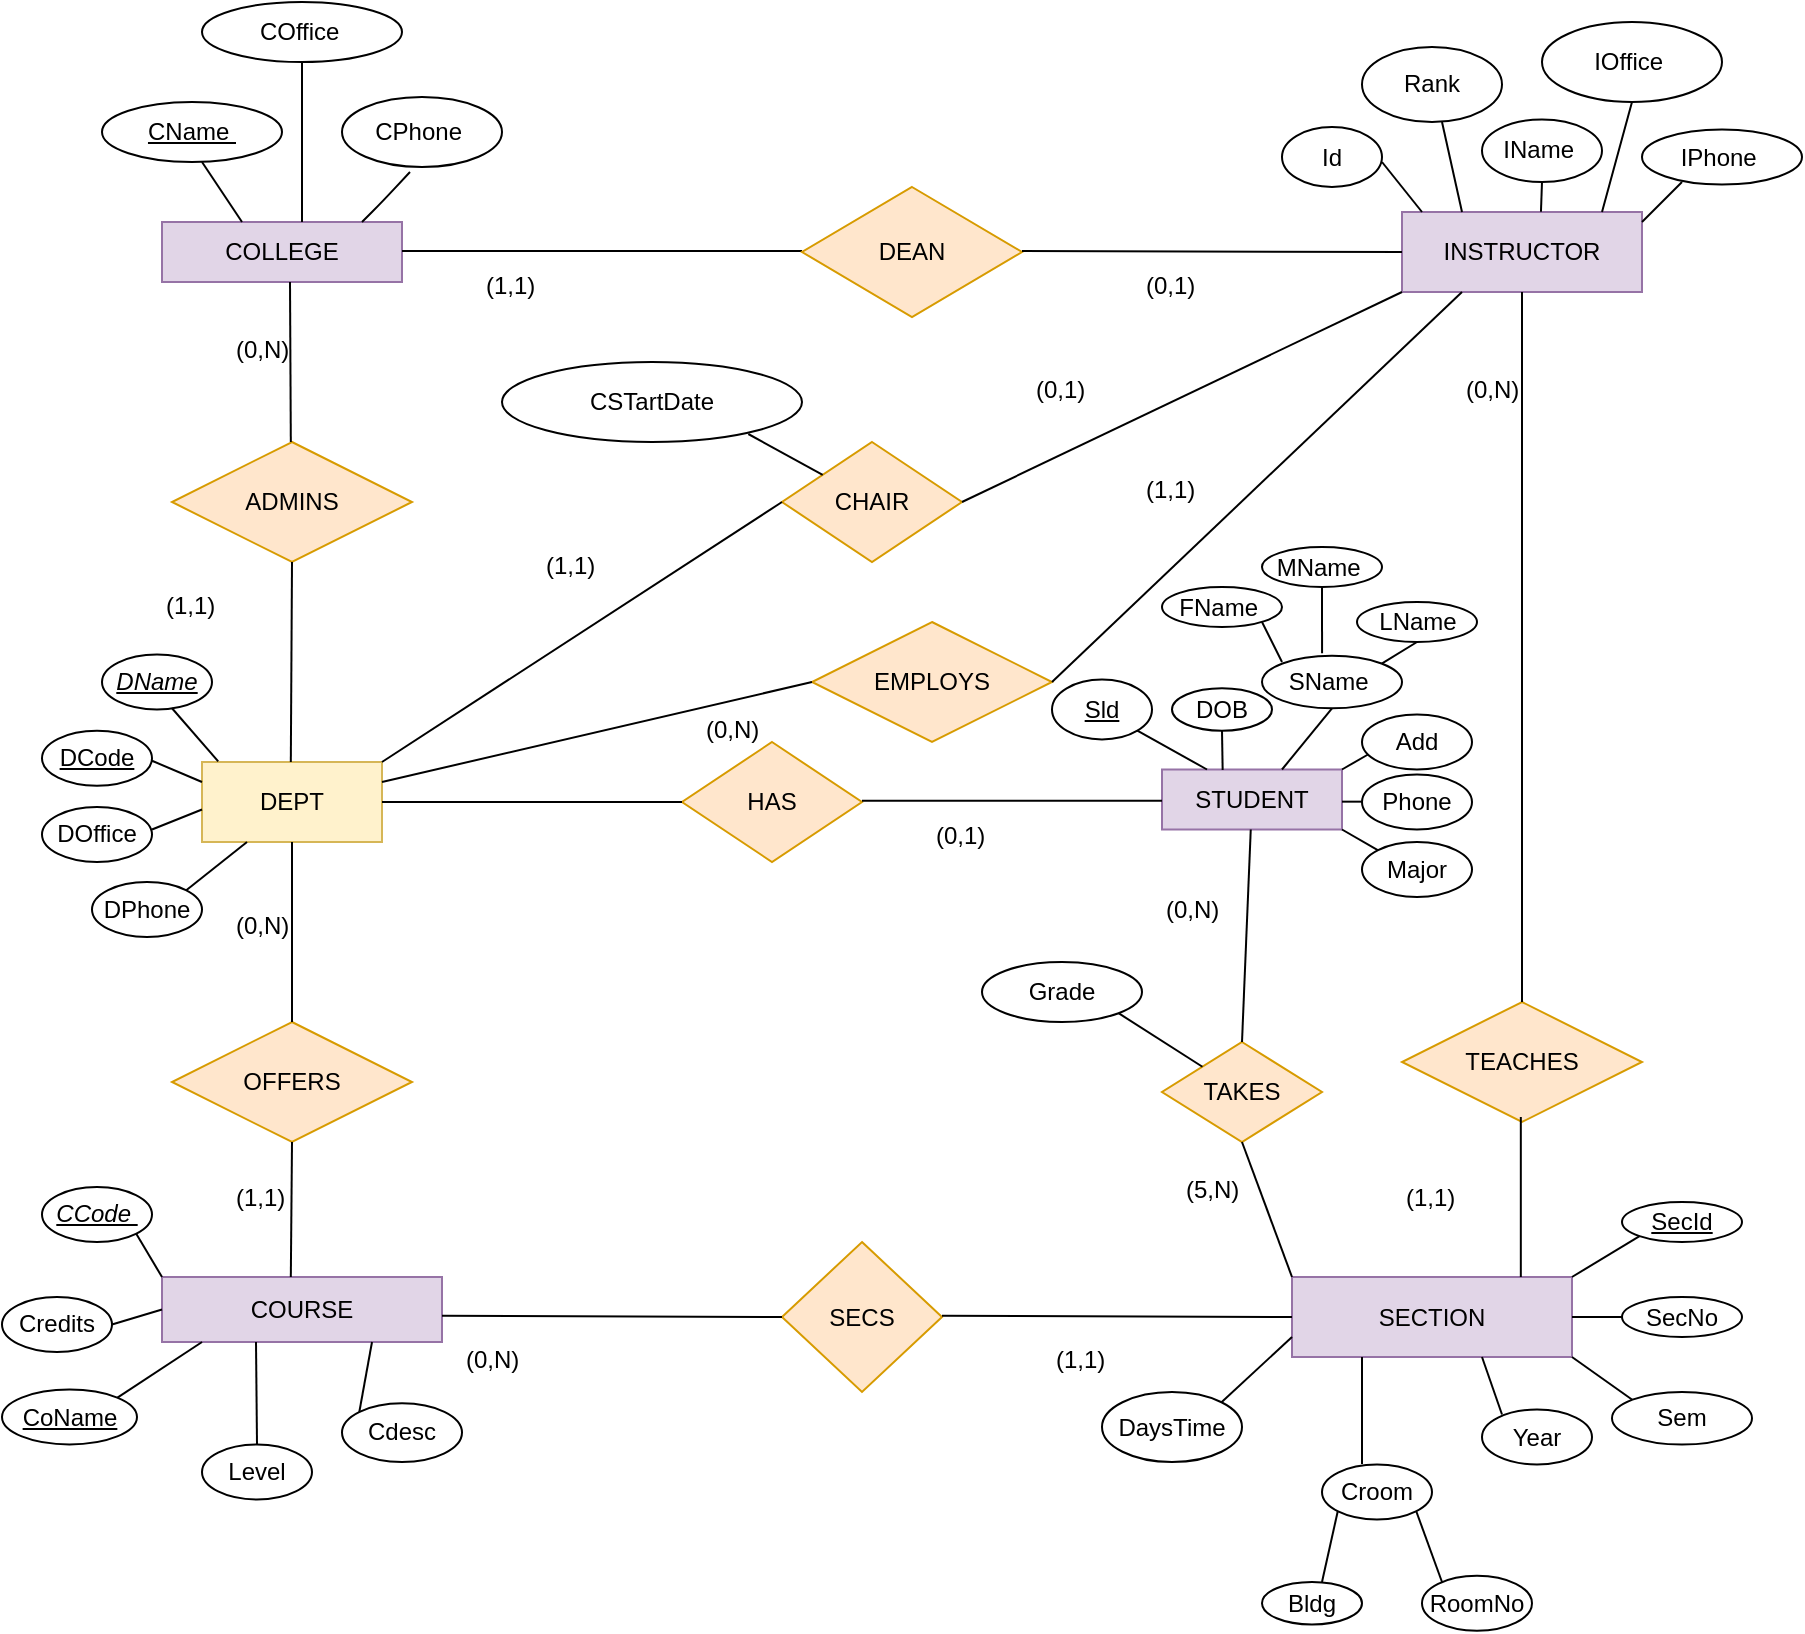 <mxfile version="15.2.9" type="github">
  <diagram id="cwanQjXD79KrLpl_3qka" name="Page-1">
    <mxGraphModel dx="1963" dy="792" grid="1" gridSize="10" guides="1" tooltips="1" connect="1" arrows="1" fold="1" page="1" pageScale="1" pageWidth="850" pageHeight="1100" math="0" shadow="0">
      <root>
        <mxCell id="0" />
        <mxCell id="1" parent="0" />
        <mxCell id="S3XfZIIq3TjoQU57foUY-1" value="" style="ellipse;whiteSpace=wrap;html=1;" vertex="1" parent="1">
          <mxGeometry x="60" y="20" width="100" height="30" as="geometry" />
        </mxCell>
        <mxCell id="S3XfZIIq3TjoQU57foUY-2" value="CPhone&amp;nbsp;" style="ellipse;whiteSpace=wrap;html=1;" vertex="1" parent="1">
          <mxGeometry x="130" y="67.5" width="80" height="35" as="geometry" />
        </mxCell>
        <mxCell id="S3XfZIIq3TjoQU57foUY-4" value="CName&amp;nbsp;" style="ellipse;whiteSpace=wrap;html=1;fontStyle=4" vertex="1" parent="1">
          <mxGeometry x="10" y="70" width="90" height="30" as="geometry" />
        </mxCell>
        <mxCell id="S3XfZIIq3TjoQU57foUY-5" value="COffice&amp;nbsp;" style="text;html=1;align=center;verticalAlign=middle;resizable=0;points=[];autosize=1;strokeColor=none;fillColor=none;" vertex="1" parent="1">
          <mxGeometry x="80" y="25" width="60" height="20" as="geometry" />
        </mxCell>
        <mxCell id="S3XfZIIq3TjoQU57foUY-8" value="COLLEGE" style="rounded=0;whiteSpace=wrap;html=1;fillColor=#e1d5e7;strokeColor=#9673a6;" vertex="1" parent="1">
          <mxGeometry x="40" y="130" width="120" height="30" as="geometry" />
        </mxCell>
        <mxCell id="S3XfZIIq3TjoQU57foUY-9" value="" style="endArrow=none;html=1;entryX=0.425;entryY=1.071;entryDx=0;entryDy=0;entryPerimeter=0;" edge="1" parent="1" target="S3XfZIIq3TjoQU57foUY-2">
          <mxGeometry width="50" height="50" relative="1" as="geometry">
            <mxPoint x="140" y="130" as="sourcePoint" />
            <mxPoint x="170" y="100" as="targetPoint" />
            <Array as="points">
              <mxPoint x="150" y="120" />
            </Array>
          </mxGeometry>
        </mxCell>
        <mxCell id="S3XfZIIq3TjoQU57foUY-10" value="" style="endArrow=none;html=1;" edge="1" parent="1">
          <mxGeometry width="50" height="50" relative="1" as="geometry">
            <mxPoint x="60" y="100" as="sourcePoint" />
            <mxPoint x="80" y="130" as="targetPoint" />
            <Array as="points" />
          </mxGeometry>
        </mxCell>
        <mxCell id="S3XfZIIq3TjoQU57foUY-11" value="" style="endArrow=none;html=1;" edge="1" parent="1">
          <mxGeometry width="50" height="50" relative="1" as="geometry">
            <mxPoint x="110" y="130" as="sourcePoint" />
            <mxPoint x="110" y="50" as="targetPoint" />
          </mxGeometry>
        </mxCell>
        <mxCell id="S3XfZIIq3TjoQU57foUY-12" value="" style="endArrow=none;html=1;" edge="1" parent="1">
          <mxGeometry width="50" height="50" relative="1" as="geometry">
            <mxPoint x="160" y="144.5" as="sourcePoint" />
            <mxPoint x="360" y="144.5" as="targetPoint" />
          </mxGeometry>
        </mxCell>
        <mxCell id="S3XfZIIq3TjoQU57foUY-13" value="DEAN" style="rhombus;whiteSpace=wrap;html=1;fillColor=#ffe6cc;strokeColor=#d79b00;" vertex="1" parent="1">
          <mxGeometry x="360" y="112.5" width="110" height="65" as="geometry" />
        </mxCell>
        <mxCell id="S3XfZIIq3TjoQU57foUY-14" value="INSTRUCTOR" style="rounded=0;whiteSpace=wrap;html=1;fillColor=#e1d5e7;strokeColor=#9673a6;" vertex="1" parent="1">
          <mxGeometry x="660" y="125" width="120" height="40" as="geometry" />
        </mxCell>
        <mxCell id="S3XfZIIq3TjoQU57foUY-15" value="" style="endArrow=none;html=1;entryX=0;entryY=0.5;entryDx=0;entryDy=0;" edge="1" parent="1" target="S3XfZIIq3TjoQU57foUY-14">
          <mxGeometry width="50" height="50" relative="1" as="geometry">
            <mxPoint x="470" y="144.5" as="sourcePoint" />
            <mxPoint x="650" y="144.5" as="targetPoint" />
          </mxGeometry>
        </mxCell>
        <mxCell id="S3XfZIIq3TjoQU57foUY-16" value="IPhone&amp;nbsp;" style="ellipse;whiteSpace=wrap;html=1;" vertex="1" parent="1">
          <mxGeometry x="780" y="83.75" width="80" height="27.5" as="geometry" />
        </mxCell>
        <mxCell id="S3XfZIIq3TjoQU57foUY-17" value="IOffice&amp;nbsp;" style="ellipse;whiteSpace=wrap;html=1;" vertex="1" parent="1">
          <mxGeometry x="730" y="30" width="90" height="40" as="geometry" />
        </mxCell>
        <mxCell id="S3XfZIIq3TjoQU57foUY-18" value="IName&amp;nbsp;" style="ellipse;whiteSpace=wrap;html=1;" vertex="1" parent="1">
          <mxGeometry x="700" y="78.75" width="60" height="31.25" as="geometry" />
        </mxCell>
        <mxCell id="S3XfZIIq3TjoQU57foUY-19" value="Rank" style="ellipse;whiteSpace=wrap;html=1;" vertex="1" parent="1">
          <mxGeometry x="640" y="42.5" width="70" height="37.5" as="geometry" />
        </mxCell>
        <mxCell id="S3XfZIIq3TjoQU57foUY-20" value="Id" style="ellipse;whiteSpace=wrap;html=1;" vertex="1" parent="1">
          <mxGeometry x="600" y="82.5" width="50" height="30" as="geometry" />
        </mxCell>
        <mxCell id="S3XfZIIq3TjoQU57foUY-21" value="" style="endArrow=none;html=1;" edge="1" parent="1">
          <mxGeometry width="50" height="50" relative="1" as="geometry">
            <mxPoint x="780" y="130" as="sourcePoint" />
            <mxPoint x="800" y="110" as="targetPoint" />
          </mxGeometry>
        </mxCell>
        <mxCell id="S3XfZIIq3TjoQU57foUY-22" value="" style="endArrow=none;html=1;exitX=0.25;exitY=0;exitDx=0;exitDy=0;" edge="1" parent="1" source="S3XfZIIq3TjoQU57foUY-14">
          <mxGeometry width="50" height="50" relative="1" as="geometry">
            <mxPoint x="690" y="120" as="sourcePoint" />
            <mxPoint x="680" y="80" as="targetPoint" />
          </mxGeometry>
        </mxCell>
        <mxCell id="S3XfZIIq3TjoQU57foUY-23" value="" style="endArrow=none;html=1;" edge="1" parent="1">
          <mxGeometry width="50" height="50" relative="1" as="geometry">
            <mxPoint x="670" y="125" as="sourcePoint" />
            <mxPoint x="650" y="100" as="targetPoint" />
          </mxGeometry>
        </mxCell>
        <mxCell id="S3XfZIIq3TjoQU57foUY-24" value="" style="endArrow=none;html=1;exitX=0.579;exitY=-0.003;exitDx=0;exitDy=0;exitPerimeter=0;" edge="1" parent="1" source="S3XfZIIq3TjoQU57foUY-14">
          <mxGeometry width="50" height="50" relative="1" as="geometry">
            <mxPoint x="730" y="120" as="sourcePoint" />
            <mxPoint x="730" y="110" as="targetPoint" />
            <Array as="points" />
          </mxGeometry>
        </mxCell>
        <mxCell id="S3XfZIIq3TjoQU57foUY-25" value="" style="endArrow=none;html=1;entryX=0.5;entryY=1;entryDx=0;entryDy=0;" edge="1" parent="1" target="S3XfZIIq3TjoQU57foUY-17">
          <mxGeometry width="50" height="50" relative="1" as="geometry">
            <mxPoint x="760" y="125" as="sourcePoint" />
            <mxPoint x="800" y="55" as="targetPoint" />
          </mxGeometry>
        </mxCell>
        <mxCell id="S3XfZIIq3TjoQU57foUY-26" value="ADMINS" style="shape=rhombus;perimeter=rhombusPerimeter;whiteSpace=wrap;html=1;align=center;fillColor=#ffe6cc;strokeColor=#d79b00;" vertex="1" parent="1">
          <mxGeometry x="45" y="240" width="120" height="60" as="geometry" />
        </mxCell>
        <mxCell id="S3XfZIIq3TjoQU57foUY-27" value="TEACHES" style="shape=rhombus;perimeter=rhombusPerimeter;whiteSpace=wrap;html=1;align=center;fillColor=#ffe6cc;strokeColor=#d79b00;" vertex="1" parent="1">
          <mxGeometry x="660" y="520" width="120" height="60" as="geometry" />
        </mxCell>
        <mxCell id="S3XfZIIq3TjoQU57foUY-28" value="OFFERS" style="shape=rhombus;perimeter=rhombusPerimeter;whiteSpace=wrap;html=1;align=center;fillColor=#ffe6cc;strokeColor=#d79b00;" vertex="1" parent="1">
          <mxGeometry x="45" y="530" width="120" height="60" as="geometry" />
        </mxCell>
        <mxCell id="S3XfZIIq3TjoQU57foUY-30" value="DEPT" style="rounded=0;whiteSpace=wrap;html=1;fillColor=#fff2cc;strokeColor=#d6b656;" vertex="1" parent="1">
          <mxGeometry x="60" y="400" width="90" height="40" as="geometry" />
        </mxCell>
        <mxCell id="S3XfZIIq3TjoQU57foUY-31" value="SECS" style="rhombus;whiteSpace=wrap;html=1;rotation=0;fillColor=#ffe6cc;strokeColor=#d79b00;" vertex="1" parent="1">
          <mxGeometry x="350" y="640" width="80" height="75" as="geometry" />
        </mxCell>
        <mxCell id="S3XfZIIq3TjoQU57foUY-32" value="COURSE" style="rounded=0;whiteSpace=wrap;html=1;fillColor=#e1d5e7;strokeColor=#9673a6;" vertex="1" parent="1">
          <mxGeometry x="40" y="657.5" width="140" height="32.5" as="geometry" />
        </mxCell>
        <mxCell id="S3XfZIIq3TjoQU57foUY-33" value="SECTION" style="rounded=0;whiteSpace=wrap;html=1;fillColor=#e1d5e7;strokeColor=#9673a6;" vertex="1" parent="1">
          <mxGeometry x="605" y="657.5" width="140" height="40" as="geometry" />
        </mxCell>
        <mxCell id="S3XfZIIq3TjoQU57foUY-34" value="TAKES" style="rhombus;whiteSpace=wrap;html=1;fillColor=#ffe6cc;strokeColor=#d79b00;" vertex="1" parent="1">
          <mxGeometry x="540" y="540" width="80" height="50" as="geometry" />
        </mxCell>
        <mxCell id="S3XfZIIq3TjoQU57foUY-35" value="HAS" style="rhombus;whiteSpace=wrap;html=1;fillColor=#ffe6cc;strokeColor=#d79b00;" vertex="1" parent="1">
          <mxGeometry x="300" y="390" width="90" height="60" as="geometry" />
        </mxCell>
        <mxCell id="S3XfZIIq3TjoQU57foUY-36" value="STUDENT" style="rounded=0;whiteSpace=wrap;html=1;fillColor=#e1d5e7;strokeColor=#9673a6;" vertex="1" parent="1">
          <mxGeometry x="540" y="403.75" width="90" height="30" as="geometry" />
        </mxCell>
        <mxCell id="S3XfZIIq3TjoQU57foUY-37" value="EMPLOYS" style="shape=rhombus;perimeter=rhombusPerimeter;whiteSpace=wrap;html=1;align=center;fillColor=#ffe6cc;strokeColor=#d79b00;" vertex="1" parent="1">
          <mxGeometry x="365" y="330" width="120" height="60" as="geometry" />
        </mxCell>
        <mxCell id="S3XfZIIq3TjoQU57foUY-38" value="CHAIR" style="rhombus;whiteSpace=wrap;html=1;fillColor=#ffe6cc;strokeColor=#d79b00;" vertex="1" parent="1">
          <mxGeometry x="350" y="240" width="90" height="60" as="geometry" />
        </mxCell>
        <mxCell id="S3XfZIIq3TjoQU57foUY-41" value="CSTartDate" style="ellipse;whiteSpace=wrap;html=1;" vertex="1" parent="1">
          <mxGeometry x="210" y="200" width="150" height="40" as="geometry" />
        </mxCell>
        <mxCell id="S3XfZIIq3TjoQU57foUY-43" value="" style="endArrow=none;html=1;entryX=0.821;entryY=0.9;entryDx=0;entryDy=0;entryPerimeter=0;" edge="1" parent="1" source="S3XfZIIq3TjoQU57foUY-38" target="S3XfZIIq3TjoQU57foUY-41">
          <mxGeometry width="50" height="50" relative="1" as="geometry">
            <mxPoint x="350" y="270" as="sourcePoint" />
            <mxPoint x="330" y="240" as="targetPoint" />
          </mxGeometry>
        </mxCell>
        <mxCell id="S3XfZIIq3TjoQU57foUY-46" value="" style="endArrow=none;html=1;entryX=0.5;entryY=1;entryDx=0;entryDy=0;exitX=0.5;exitY=0;exitDx=0;exitDy=0;" edge="1" parent="1" source="S3XfZIIq3TjoQU57foUY-27" target="S3XfZIIq3TjoQU57foUY-14">
          <mxGeometry width="50" height="50" relative="1" as="geometry">
            <mxPoint x="740" y="510" as="sourcePoint" />
            <mxPoint x="720" y="200" as="targetPoint" />
          </mxGeometry>
        </mxCell>
        <mxCell id="S3XfZIIq3TjoQU57foUY-47" value="" style="endArrow=none;html=1;" edge="1" parent="1">
          <mxGeometry width="50" height="50" relative="1" as="geometry">
            <mxPoint x="719.41" y="657.5" as="sourcePoint" />
            <mxPoint x="719.41" y="577.5" as="targetPoint" />
          </mxGeometry>
        </mxCell>
        <mxCell id="S3XfZIIq3TjoQU57foUY-49" value="" style="endArrow=none;html=1;entryX=0;entryY=0;entryDx=0;entryDy=0;" edge="1" parent="1" target="S3XfZIIq3TjoQU57foUY-33">
          <mxGeometry width="50" height="50" relative="1" as="geometry">
            <mxPoint x="580" y="590" as="sourcePoint" />
            <mxPoint x="610" y="650" as="targetPoint" />
          </mxGeometry>
        </mxCell>
        <mxCell id="S3XfZIIq3TjoQU57foUY-50" value="Grade" style="ellipse;whiteSpace=wrap;html=1;" vertex="1" parent="1">
          <mxGeometry x="450" y="500" width="80" height="30" as="geometry" />
        </mxCell>
        <mxCell id="S3XfZIIq3TjoQU57foUY-51" value="" style="endArrow=none;html=1;exitX=1;exitY=1;exitDx=0;exitDy=0;" edge="1" parent="1" source="S3XfZIIq3TjoQU57foUY-50" target="S3XfZIIq3TjoQU57foUY-34">
          <mxGeometry width="50" height="50" relative="1" as="geometry">
            <mxPoint x="500" y="540" as="sourcePoint" />
            <mxPoint x="560" y="452.5" as="targetPoint" />
          </mxGeometry>
        </mxCell>
        <mxCell id="S3XfZIIq3TjoQU57foUY-52" value="" style="endArrow=none;html=1;entryX=0;entryY=0.5;entryDx=0;entryDy=0;" edge="1" parent="1" target="S3XfZIIq3TjoQU57foUY-31">
          <mxGeometry width="50" height="50" relative="1" as="geometry">
            <mxPoint x="180" y="676.91" as="sourcePoint" />
            <mxPoint x="350" y="676.91" as="targetPoint" />
          </mxGeometry>
        </mxCell>
        <mxCell id="S3XfZIIq3TjoQU57foUY-53" value="" style="endArrow=none;html=1;entryX=0;entryY=0.5;entryDx=0;entryDy=0;" edge="1" parent="1" target="S3XfZIIq3TjoQU57foUY-33">
          <mxGeometry width="50" height="50" relative="1" as="geometry">
            <mxPoint x="430" y="676.91" as="sourcePoint" />
            <mxPoint x="600" y="677.5" as="targetPoint" />
          </mxGeometry>
        </mxCell>
        <mxCell id="S3XfZIIq3TjoQU57foUY-54" value="" style="endArrow=none;html=1;entryX=0.5;entryY=1;entryDx=0;entryDy=0;exitX=0.5;exitY=0;exitDx=0;exitDy=0;" edge="1" parent="1" source="S3XfZIIq3TjoQU57foUY-28" target="S3XfZIIq3TjoQU57foUY-30">
          <mxGeometry width="50" height="50" relative="1" as="geometry">
            <mxPoint x="100" y="530" as="sourcePoint" />
            <mxPoint x="150" y="480" as="targetPoint" />
          </mxGeometry>
        </mxCell>
        <mxCell id="S3XfZIIq3TjoQU57foUY-55" value="" style="endArrow=none;html=1;entryX=0.5;entryY=1;entryDx=0;entryDy=0;" edge="1" parent="1" target="S3XfZIIq3TjoQU57foUY-28">
          <mxGeometry width="50" height="50" relative="1" as="geometry">
            <mxPoint x="104.41" y="657.5" as="sourcePoint" />
            <mxPoint x="104.41" y="597.5" as="targetPoint" />
          </mxGeometry>
        </mxCell>
        <mxCell id="S3XfZIIq3TjoQU57foUY-56" value="" style="endArrow=none;html=1;entryX=0.5;entryY=1;entryDx=0;entryDy=0;exitX=0.5;exitY=0;exitDx=0;exitDy=0;" edge="1" parent="1" target="S3XfZIIq3TjoQU57foUY-26">
          <mxGeometry width="50" height="50" relative="1" as="geometry">
            <mxPoint x="104.41" y="400.0" as="sourcePoint" />
            <mxPoint x="104.41" y="310" as="targetPoint" />
          </mxGeometry>
        </mxCell>
        <mxCell id="S3XfZIIq3TjoQU57foUY-57" value="" style="endArrow=none;html=1;exitX=0.5;exitY=0;exitDx=0;exitDy=0;" edge="1" parent="1">
          <mxGeometry width="50" height="50" relative="1" as="geometry">
            <mxPoint x="104.41" y="240.0" as="sourcePoint" />
            <mxPoint x="104" y="160" as="targetPoint" />
          </mxGeometry>
        </mxCell>
        <mxCell id="S3XfZIIq3TjoQU57foUY-58" value="" style="endArrow=none;html=1;entryX=0;entryY=0.5;entryDx=0;entryDy=0;" edge="1" parent="1" target="S3XfZIIq3TjoQU57foUY-38">
          <mxGeometry width="50" height="50" relative="1" as="geometry">
            <mxPoint x="150" y="400" as="sourcePoint" />
            <mxPoint x="360" y="270" as="targetPoint" />
          </mxGeometry>
        </mxCell>
        <mxCell id="S3XfZIIq3TjoQU57foUY-59" value="" style="endArrow=none;html=1;entryX=0;entryY=0.5;entryDx=0;entryDy=0;exitX=1;exitY=0.5;exitDx=0;exitDy=0;" edge="1" parent="1" source="S3XfZIIq3TjoQU57foUY-30" target="S3XfZIIq3TjoQU57foUY-35">
          <mxGeometry width="50" height="50" relative="1" as="geometry">
            <mxPoint x="150" y="430" as="sourcePoint" />
            <mxPoint x="200" y="380" as="targetPoint" />
            <Array as="points" />
          </mxGeometry>
        </mxCell>
        <mxCell id="S3XfZIIq3TjoQU57foUY-60" value="" style="endArrow=none;html=1;entryX=0;entryY=0.5;entryDx=0;entryDy=0;exitX=1;exitY=0.5;exitDx=0;exitDy=0;" edge="1" parent="1">
          <mxGeometry width="50" height="50" relative="1" as="geometry">
            <mxPoint x="390" y="419.41" as="sourcePoint" />
            <mxPoint x="540" y="419.41" as="targetPoint" />
            <Array as="points" />
          </mxGeometry>
        </mxCell>
        <mxCell id="S3XfZIIq3TjoQU57foUY-61" value="" style="endArrow=none;html=1;exitX=1;exitY=0.25;exitDx=0;exitDy=0;entryX=0;entryY=0.5;entryDx=0;entryDy=0;" edge="1" parent="1" source="S3XfZIIq3TjoQU57foUY-30" target="S3XfZIIq3TjoQU57foUY-37">
          <mxGeometry width="50" height="50" relative="1" as="geometry">
            <mxPoint x="145" y="402.5" as="sourcePoint" />
            <mxPoint x="365" y="370" as="targetPoint" />
            <Array as="points" />
          </mxGeometry>
        </mxCell>
        <mxCell id="S3XfZIIq3TjoQU57foUY-62" value="" style="endArrow=none;html=1;entryX=0;entryY=1;entryDx=0;entryDy=0;" edge="1" parent="1" target="S3XfZIIq3TjoQU57foUY-14">
          <mxGeometry width="50" height="50" relative="1" as="geometry">
            <mxPoint x="440" y="270" as="sourcePoint" />
            <mxPoint x="640" y="140" as="targetPoint" />
          </mxGeometry>
        </mxCell>
        <mxCell id="S3XfZIIq3TjoQU57foUY-63" value="" style="endArrow=none;html=1;entryX=0.25;entryY=1;entryDx=0;entryDy=0;exitX=1;exitY=0.5;exitDx=0;exitDy=0;" edge="1" parent="1" source="S3XfZIIq3TjoQU57foUY-37" target="S3XfZIIq3TjoQU57foUY-14">
          <mxGeometry width="50" height="50" relative="1" as="geometry">
            <mxPoint x="470" y="349" as="sourcePoint" />
            <mxPoint x="670" y="170" as="targetPoint" />
          </mxGeometry>
        </mxCell>
        <mxCell id="S3XfZIIq3TjoQU57foUY-69" value="Add" style="ellipse;whiteSpace=wrap;html=1;" vertex="1" parent="1">
          <mxGeometry x="640" y="376.25" width="55" height="27.5" as="geometry" />
        </mxCell>
        <mxCell id="S3XfZIIq3TjoQU57foUY-70" value="SName&amp;nbsp;" style="ellipse;whiteSpace=wrap;html=1;" vertex="1" parent="1">
          <mxGeometry x="590" y="346.88" width="70" height="26.25" as="geometry" />
        </mxCell>
        <mxCell id="S3XfZIIq3TjoQU57foUY-71" value="DOB" style="ellipse;whiteSpace=wrap;html=1;" vertex="1" parent="1">
          <mxGeometry x="545" y="363.13" width="50" height="21.25" as="geometry" />
        </mxCell>
        <mxCell id="S3XfZIIq3TjoQU57foUY-72" value="FName&amp;nbsp;" style="ellipse;whiteSpace=wrap;html=1;" vertex="1" parent="1">
          <mxGeometry x="540" y="312.5" width="60" height="20" as="geometry" />
        </mxCell>
        <mxCell id="S3XfZIIq3TjoQU57foUY-73" value="Sld" style="ellipse;whiteSpace=wrap;html=1;fontStyle=4" vertex="1" parent="1">
          <mxGeometry x="485" y="358.75" width="50" height="30" as="geometry" />
        </mxCell>
        <mxCell id="S3XfZIIq3TjoQU57foUY-74" value="" style="endArrow=none;html=1;entryX=0;entryY=0;entryDx=0;entryDy=0;" edge="1" parent="1" target="S3XfZIIq3TjoQU57foUY-81">
          <mxGeometry width="50" height="50" relative="1" as="geometry">
            <mxPoint x="630" y="433.75" as="sourcePoint" />
            <mxPoint x="642.5" y="443.75" as="targetPoint" />
          </mxGeometry>
        </mxCell>
        <mxCell id="S3XfZIIq3TjoQU57foUY-76" value="" style="endArrow=none;html=1;entryX=1;entryY=1;entryDx=0;entryDy=0;exitX=0.25;exitY=0;exitDx=0;exitDy=0;" edge="1" parent="1" source="S3XfZIIq3TjoQU57foUY-36" target="S3XfZIIq3TjoQU57foUY-73">
          <mxGeometry width="50" height="50" relative="1" as="geometry">
            <mxPoint x="550" y="400" as="sourcePoint" />
            <mxPoint x="545" y="380" as="targetPoint" />
          </mxGeometry>
        </mxCell>
        <mxCell id="S3XfZIIq3TjoQU57foUY-78" value="MName&amp;nbsp;" style="ellipse;whiteSpace=wrap;html=1;" vertex="1" parent="1">
          <mxGeometry x="590" y="292.5" width="60" height="20" as="geometry" />
        </mxCell>
        <mxCell id="S3XfZIIq3TjoQU57foUY-79" value="LName" style="ellipse;whiteSpace=wrap;html=1;" vertex="1" parent="1">
          <mxGeometry x="637.5" y="320" width="60" height="20" as="geometry" />
        </mxCell>
        <mxCell id="S3XfZIIq3TjoQU57foUY-80" value="&lt;span style=&quot;font-weight: normal&quot;&gt;Phone&lt;/span&gt;" style="ellipse;whiteSpace=wrap;html=1;fontStyle=1" vertex="1" parent="1">
          <mxGeometry x="640" y="406.25" width="55" height="27.5" as="geometry" />
        </mxCell>
        <mxCell id="S3XfZIIq3TjoQU57foUY-81" value="Major" style="ellipse;whiteSpace=wrap;html=1;" vertex="1" parent="1">
          <mxGeometry x="640" y="440" width="55" height="27.5" as="geometry" />
        </mxCell>
        <mxCell id="S3XfZIIq3TjoQU57foUY-82" value="" style="endArrow=none;html=1;" edge="1" parent="1">
          <mxGeometry width="50" height="50" relative="1" as="geometry">
            <mxPoint x="630" y="403.75" as="sourcePoint" />
            <mxPoint x="643" y="396.25" as="targetPoint" />
          </mxGeometry>
        </mxCell>
        <mxCell id="S3XfZIIq3TjoQU57foUY-83" value="" style="endArrow=none;html=1;" edge="1" parent="1">
          <mxGeometry width="50" height="50" relative="1" as="geometry">
            <mxPoint x="640" y="419.83" as="sourcePoint" />
            <mxPoint x="630" y="419.83" as="targetPoint" />
            <Array as="points">
              <mxPoint x="630" y="419.83" />
            </Array>
          </mxGeometry>
        </mxCell>
        <mxCell id="S3XfZIIq3TjoQU57foUY-84" value="" style="endArrow=none;html=1;exitX=1;exitY=0;exitDx=0;exitDy=0;entryX=0.5;entryY=1;entryDx=0;entryDy=0;" edge="1" parent="1" source="S3XfZIIq3TjoQU57foUY-70" target="S3XfZIIq3TjoQU57foUY-79">
          <mxGeometry width="50" height="50" relative="1" as="geometry">
            <mxPoint x="640" y="325" as="sourcePoint" />
            <mxPoint x="646" y="337" as="targetPoint" />
          </mxGeometry>
        </mxCell>
        <mxCell id="S3XfZIIq3TjoQU57foUY-85" value="" style="endArrow=none;html=1;entryX=0.5;entryY=1;entryDx=0;entryDy=0;exitX=0.429;exitY=-0.046;exitDx=0;exitDy=0;exitPerimeter=0;" edge="1" parent="1" source="S3XfZIIq3TjoQU57foUY-70" target="S3XfZIIq3TjoQU57foUY-78">
          <mxGeometry width="50" height="50" relative="1" as="geometry">
            <mxPoint x="620" y="335.43" as="sourcePoint" />
            <mxPoint x="623.787" y="320.001" as="targetPoint" />
          </mxGeometry>
        </mxCell>
        <mxCell id="S3XfZIIq3TjoQU57foUY-87" value="" style="endArrow=none;html=1;exitX=0.5;exitY=1;exitDx=0;exitDy=0;entryX=0.337;entryY=0.008;entryDx=0;entryDy=0;entryPerimeter=0;" edge="1" parent="1" source="S3XfZIIq3TjoQU57foUY-71" target="S3XfZIIq3TjoQU57foUY-36">
          <mxGeometry width="50" height="50" relative="1" as="geometry">
            <mxPoint x="569.42" y="384.38" as="sourcePoint" />
            <mxPoint x="570.59" y="405" as="targetPoint" />
          </mxGeometry>
        </mxCell>
        <mxCell id="S3XfZIIq3TjoQU57foUY-88" style="edgeStyle=orthogonalEdgeStyle;rounded=0;orthogonalLoop=1;jettySize=auto;html=1;exitX=0.5;exitY=1;exitDx=0;exitDy=0;" edge="1" parent="1" source="S3XfZIIq3TjoQU57foUY-36" target="S3XfZIIq3TjoQU57foUY-36">
          <mxGeometry relative="1" as="geometry" />
        </mxCell>
        <mxCell id="S3XfZIIq3TjoQU57foUY-89" value="" style="endArrow=none;html=1;" edge="1" parent="1">
          <mxGeometry width="50" height="50" relative="1" as="geometry">
            <mxPoint x="600" y="350" as="sourcePoint" />
            <mxPoint x="590" y="330" as="targetPoint" />
          </mxGeometry>
        </mxCell>
        <mxCell id="S3XfZIIq3TjoQU57foUY-90" value="" style="endArrow=none;html=1;exitX=1;exitY=0;exitDx=0;exitDy=0;entryX=0.5;entryY=1;entryDx=0;entryDy=0;" edge="1" parent="1" target="S3XfZIIq3TjoQU57foUY-70">
          <mxGeometry width="50" height="50" relative="1" as="geometry">
            <mxPoint x="599.997" y="403.749" as="sourcePoint" />
            <mxPoint x="617.63" y="392.98" as="targetPoint" />
          </mxGeometry>
        </mxCell>
        <mxCell id="S3XfZIIq3TjoQU57foUY-93" value="" style="endArrow=none;html=1;exitX=0.5;exitY=0;exitDx=0;exitDy=0;" edge="1" parent="1" source="S3XfZIIq3TjoQU57foUY-34" target="S3XfZIIq3TjoQU57foUY-36">
          <mxGeometry width="50" height="50" relative="1" as="geometry">
            <mxPoint x="570" y="540" as="sourcePoint" />
            <mxPoint x="570" y="440" as="targetPoint" />
          </mxGeometry>
        </mxCell>
        <mxCell id="S3XfZIIq3TjoQU57foUY-100" value="&lt;u&gt;DCode&lt;/u&gt;" style="ellipse;whiteSpace=wrap;html=1;" vertex="1" parent="1">
          <mxGeometry x="-20" y="384.38" width="55" height="27.5" as="geometry" />
        </mxCell>
        <mxCell id="S3XfZIIq3TjoQU57foUY-101" value="DOffice" style="ellipse;whiteSpace=wrap;html=1;fontStyle=0" vertex="1" parent="1">
          <mxGeometry x="-20" y="422.5" width="55" height="27.5" as="geometry" />
        </mxCell>
        <mxCell id="S3XfZIIq3TjoQU57foUY-102" value="DPhone" style="ellipse;whiteSpace=wrap;html=1;" vertex="1" parent="1">
          <mxGeometry x="5" y="460" width="55" height="27.5" as="geometry" />
        </mxCell>
        <mxCell id="S3XfZIIq3TjoQU57foUY-103" value="&lt;i&gt;DName&lt;/i&gt;" style="ellipse;whiteSpace=wrap;html=1;fontStyle=4" vertex="1" parent="1">
          <mxGeometry x="10" y="346.26" width="55" height="27.5" as="geometry" />
        </mxCell>
        <mxCell id="S3XfZIIq3TjoQU57foUY-104" value="" style="endArrow=none;html=1;entryX=0.09;entryY=-0.008;entryDx=0;entryDy=0;entryPerimeter=0;" edge="1" parent="1" target="S3XfZIIq3TjoQU57foUY-30">
          <mxGeometry width="50" height="50" relative="1" as="geometry">
            <mxPoint x="45" y="373.13" as="sourcePoint" />
            <mxPoint x="75" y="395.63" as="targetPoint" />
          </mxGeometry>
        </mxCell>
        <mxCell id="S3XfZIIq3TjoQU57foUY-105" value="" style="endArrow=none;html=1;entryX=0;entryY=0.25;entryDx=0;entryDy=0;" edge="1" parent="1" target="S3XfZIIq3TjoQU57foUY-30">
          <mxGeometry width="50" height="50" relative="1" as="geometry">
            <mxPoint x="35" y="399.38" as="sourcePoint" />
            <mxPoint x="55" y="411.88" as="targetPoint" />
          </mxGeometry>
        </mxCell>
        <mxCell id="S3XfZIIq3TjoQU57foUY-106" value="" style="endArrow=none;html=1;" edge="1" parent="1">
          <mxGeometry width="50" height="50" relative="1" as="geometry">
            <mxPoint x="35" y="433.75" as="sourcePoint" />
            <mxPoint x="60" y="423.75" as="targetPoint" />
          </mxGeometry>
        </mxCell>
        <mxCell id="S3XfZIIq3TjoQU57foUY-107" value="" style="endArrow=none;html=1;entryX=0.25;entryY=1;entryDx=0;entryDy=0;exitX=1;exitY=0;exitDx=0;exitDy=0;" edge="1" parent="1" source="S3XfZIIq3TjoQU57foUY-102" target="S3XfZIIq3TjoQU57foUY-30">
          <mxGeometry width="50" height="50" relative="1" as="geometry">
            <mxPoint x="55" y="467.5" as="sourcePoint" />
            <mxPoint x="80" y="447.5" as="targetPoint" />
          </mxGeometry>
        </mxCell>
        <mxCell id="S3XfZIIq3TjoQU57foUY-108" value="Credits" style="ellipse;whiteSpace=wrap;html=1;" vertex="1" parent="1">
          <mxGeometry x="-40" y="667.5" width="55" height="27.5" as="geometry" />
        </mxCell>
        <mxCell id="S3XfZIIq3TjoQU57foUY-109" value="CoName" style="ellipse;whiteSpace=wrap;html=1;fontStyle=4" vertex="1" parent="1">
          <mxGeometry x="-40" y="713.75" width="67.5" height="27.5" as="geometry" />
        </mxCell>
        <mxCell id="S3XfZIIq3TjoQU57foUY-110" value="Level" style="ellipse;whiteSpace=wrap;html=1;" vertex="1" parent="1">
          <mxGeometry x="60" y="741.25" width="55" height="27.5" as="geometry" />
        </mxCell>
        <mxCell id="S3XfZIIq3TjoQU57foUY-111" value="&lt;i&gt;CCode&amp;nbsp;&lt;/i&gt;&lt;br&gt;" style="ellipse;whiteSpace=wrap;html=1;fontStyle=4" vertex="1" parent="1">
          <mxGeometry x="-20" y="612.5" width="55" height="27.5" as="geometry" />
        </mxCell>
        <mxCell id="S3XfZIIq3TjoQU57foUY-112" value="" style="endArrow=none;html=1;entryX=0.09;entryY=-0.008;entryDx=0;entryDy=0;entryPerimeter=0;exitX=1;exitY=1;exitDx=0;exitDy=0;" edge="1" parent="1" source="S3XfZIIq3TjoQU57foUY-111">
          <mxGeometry width="50" height="50" relative="1" as="geometry">
            <mxPoint x="16.9" y="630.95" as="sourcePoint" />
            <mxPoint x="40.0" y="657.5" as="targetPoint" />
          </mxGeometry>
        </mxCell>
        <mxCell id="S3XfZIIq3TjoQU57foUY-113" value="" style="endArrow=none;html=1;entryX=0;entryY=0.5;entryDx=0;entryDy=0;exitX=1;exitY=0.5;exitDx=0;exitDy=0;" edge="1" parent="1" source="S3XfZIIq3TjoQU57foUY-108" target="S3XfZIIq3TjoQU57foUY-32">
          <mxGeometry width="50" height="50" relative="1" as="geometry">
            <mxPoint y="679.38" as="sourcePoint" />
            <mxPoint x="25" y="690" as="targetPoint" />
          </mxGeometry>
        </mxCell>
        <mxCell id="S3XfZIIq3TjoQU57foUY-114" value="" style="endArrow=none;html=1;entryX=0.143;entryY=1;entryDx=0;entryDy=0;exitX=1;exitY=0;exitDx=0;exitDy=0;entryPerimeter=0;" edge="1" parent="1" source="S3XfZIIq3TjoQU57foUY-109" target="S3XfZIIq3TjoQU57foUY-32">
          <mxGeometry width="50" height="50" relative="1" as="geometry">
            <mxPoint x="10" y="703" as="sourcePoint" />
            <mxPoint x="40" y="693.12" as="targetPoint" />
          </mxGeometry>
        </mxCell>
        <mxCell id="S3XfZIIq3TjoQU57foUY-115" value="" style="endArrow=none;html=1;exitX=0.5;exitY=0;exitDx=0;exitDy=0;" edge="1" parent="1" source="S3XfZIIq3TjoQU57foUY-110">
          <mxGeometry width="50" height="50" relative="1" as="geometry">
            <mxPoint x="17.5" y="728.12" as="sourcePoint" />
            <mxPoint x="87" y="690" as="targetPoint" />
          </mxGeometry>
        </mxCell>
        <mxCell id="S3XfZIIq3TjoQU57foUY-117" value="Cdesc" style="ellipse;whiteSpace=wrap;html=1;" vertex="1" parent="1">
          <mxGeometry x="130" y="720.62" width="60" height="29.38" as="geometry" />
        </mxCell>
        <mxCell id="S3XfZIIq3TjoQU57foUY-118" value="" style="endArrow=none;html=1;entryX=0.75;entryY=1;entryDx=0;entryDy=0;exitX=0;exitY=0;exitDx=0;exitDy=0;" edge="1" parent="1" source="S3XfZIIq3TjoQU57foUY-117" target="S3XfZIIq3TjoQU57foUY-32">
          <mxGeometry width="50" height="50" relative="1" as="geometry">
            <mxPoint x="150.5" y="720.62" as="sourcePoint" />
            <mxPoint x="150" y="680.62" as="targetPoint" />
          </mxGeometry>
        </mxCell>
        <mxCell id="S3XfZIIq3TjoQU57foUY-120" value="Year" style="ellipse;whiteSpace=wrap;html=1;" vertex="1" parent="1">
          <mxGeometry x="700" y="723.75" width="55" height="27.5" as="geometry" />
        </mxCell>
        <mxCell id="S3XfZIIq3TjoQU57foUY-121" value="Sem" style="ellipse;whiteSpace=wrap;html=1;" vertex="1" parent="1">
          <mxGeometry x="765" y="715" width="70" height="26.25" as="geometry" />
        </mxCell>
        <mxCell id="S3XfZIIq3TjoQU57foUY-122" value="Bldg" style="ellipse;whiteSpace=wrap;html=1;" vertex="1" parent="1">
          <mxGeometry x="590" y="810" width="50" height="21.25" as="geometry" />
        </mxCell>
        <mxCell id="S3XfZIIq3TjoQU57foUY-123" value="DaysTime" style="ellipse;whiteSpace=wrap;html=1;" vertex="1" parent="1">
          <mxGeometry x="510" y="715" width="70" height="35" as="geometry" />
        </mxCell>
        <mxCell id="S3XfZIIq3TjoQU57foUY-125" value="SecId" style="ellipse;whiteSpace=wrap;html=1;fontStyle=4" vertex="1" parent="1">
          <mxGeometry x="770" y="620" width="60" height="20" as="geometry" />
        </mxCell>
        <mxCell id="S3XfZIIq3TjoQU57foUY-126" value="SecNo" style="ellipse;whiteSpace=wrap;html=1;" vertex="1" parent="1">
          <mxGeometry x="770" y="667.5" width="60" height="20" as="geometry" />
        </mxCell>
        <mxCell id="S3XfZIIq3TjoQU57foUY-127" value="&lt;span style=&quot;font-weight: normal&quot;&gt;Croom&lt;/span&gt;" style="ellipse;whiteSpace=wrap;html=1;fontStyle=1" vertex="1" parent="1">
          <mxGeometry x="620" y="751.25" width="55" height="27.5" as="geometry" />
        </mxCell>
        <mxCell id="S3XfZIIq3TjoQU57foUY-128" value="RoomNo" style="ellipse;whiteSpace=wrap;html=1;" vertex="1" parent="1">
          <mxGeometry x="670" y="806.88" width="55" height="27.5" as="geometry" />
        </mxCell>
        <mxCell id="S3XfZIIq3TjoQU57foUY-132" value="" style="endArrow=none;html=1;entryX=1;entryY=1;entryDx=0;entryDy=0;" edge="1" parent="1" target="S3XfZIIq3TjoQU57foUY-127">
          <mxGeometry width="50" height="50" relative="1" as="geometry">
            <mxPoint x="680" y="810" as="sourcePoint" />
            <mxPoint x="670" y="778.75" as="targetPoint" />
          </mxGeometry>
        </mxCell>
        <mxCell id="S3XfZIIq3TjoQU57foUY-133" value="" style="endArrow=none;html=1;entryX=0;entryY=1;entryDx=0;entryDy=0;" edge="1" parent="1" target="S3XfZIIq3TjoQU57foUY-127">
          <mxGeometry width="50" height="50" relative="1" as="geometry">
            <mxPoint x="620" y="810" as="sourcePoint" />
            <mxPoint x="630" y="781" as="targetPoint" />
          </mxGeometry>
        </mxCell>
        <mxCell id="S3XfZIIq3TjoQU57foUY-134" value="" style="endArrow=none;html=1;entryX=0.25;entryY=1;entryDx=0;entryDy=0;" edge="1" parent="1" target="S3XfZIIq3TjoQU57foUY-33">
          <mxGeometry width="50" height="50" relative="1" as="geometry">
            <mxPoint x="640" y="751" as="sourcePoint" />
            <mxPoint x="647.3" y="711.25" as="targetPoint" />
          </mxGeometry>
        </mxCell>
        <mxCell id="S3XfZIIq3TjoQU57foUY-135" value="" style="endArrow=none;html=1;" edge="1" parent="1">
          <mxGeometry width="50" height="50" relative="1" as="geometry">
            <mxPoint x="710" y="726.25" as="sourcePoint" />
            <mxPoint x="700" y="697.5" as="targetPoint" />
          </mxGeometry>
        </mxCell>
        <mxCell id="S3XfZIIq3TjoQU57foUY-136" value="" style="endArrow=none;html=1;entryX=0;entryY=1;entryDx=0;entryDy=0;" edge="1" parent="1" target="S3XfZIIq3TjoQU57foUY-125">
          <mxGeometry width="50" height="50" relative="1" as="geometry">
            <mxPoint x="745" y="657.5" as="sourcePoint" />
            <mxPoint x="775" y="636.88" as="targetPoint" />
          </mxGeometry>
        </mxCell>
        <mxCell id="S3XfZIIq3TjoQU57foUY-137" value="" style="endArrow=none;html=1;entryX=0;entryY=0.5;entryDx=0;entryDy=0;exitX=1;exitY=0.5;exitDx=0;exitDy=0;" edge="1" parent="1" source="S3XfZIIq3TjoQU57foUY-33" target="S3XfZIIq3TjoQU57foUY-126">
          <mxGeometry width="50" height="50" relative="1" as="geometry">
            <mxPoint x="745" y="674" as="sourcePoint" />
            <mxPoint x="765" y="676.79" as="targetPoint" />
          </mxGeometry>
        </mxCell>
        <mxCell id="S3XfZIIq3TjoQU57foUY-138" value="" style="endArrow=none;html=1;entryX=0;entryY=0.75;entryDx=0;entryDy=0;exitX=1;exitY=0;exitDx=0;exitDy=0;" edge="1" parent="1" source="S3XfZIIq3TjoQU57foUY-123" target="S3XfZIIq3TjoQU57foUY-33">
          <mxGeometry width="50" height="50" relative="1" as="geometry">
            <mxPoint x="580" y="724" as="sourcePoint" />
            <mxPoint x="600" y="693.75" as="targetPoint" />
          </mxGeometry>
        </mxCell>
        <mxCell id="S3XfZIIq3TjoQU57foUY-141" value="" style="endArrow=none;html=1;entryX=0;entryY=0;entryDx=0;entryDy=0;" edge="1" parent="1" target="S3XfZIIq3TjoQU57foUY-121">
          <mxGeometry width="50" height="50" relative="1" as="geometry">
            <mxPoint x="745" y="697.5" as="sourcePoint" />
            <mxPoint x="778.787" y="677.071" as="targetPoint" />
          </mxGeometry>
        </mxCell>
        <mxCell id="S3XfZIIq3TjoQU57foUY-142" value="&lt;div style=&quot;text-align: center&quot;&gt;&lt;font face=&quot;helvetica&quot;&gt;(1,1)&lt;/font&gt;&lt;/div&gt;" style="text;whiteSpace=wrap;html=1;" vertex="1" parent="1">
          <mxGeometry x="530" y="250" width="40" height="26.25" as="geometry" />
        </mxCell>
        <mxCell id="S3XfZIIq3TjoQU57foUY-143" value="&lt;div style=&quot;text-align: center&quot;&gt;&lt;font face=&quot;helvetica&quot;&gt;(1,1)&lt;/font&gt;&lt;/div&gt;" style="text;whiteSpace=wrap;html=1;" vertex="1" parent="1">
          <mxGeometry x="40" y="307.5" width="50" height="30" as="geometry" />
        </mxCell>
        <mxCell id="S3XfZIIq3TjoQU57foUY-144" value="&lt;div style=&quot;text-align: center&quot;&gt;&lt;font face=&quot;helvetica&quot;&gt;(1,1)&lt;/font&gt;&lt;/div&gt;" style="text;whiteSpace=wrap;html=1;" vertex="1" parent="1">
          <mxGeometry x="230" y="287.5" width="50" height="30" as="geometry" />
        </mxCell>
        <mxCell id="S3XfZIIq3TjoQU57foUY-145" value="&lt;div style=&quot;text-align: center&quot;&gt;&lt;font face=&quot;helvetica&quot;&gt;(5,N)&lt;/font&gt;&lt;/div&gt;" style="text;whiteSpace=wrap;html=1;" vertex="1" parent="1">
          <mxGeometry x="550" y="600" width="50" height="30" as="geometry" />
        </mxCell>
        <mxCell id="S3XfZIIq3TjoQU57foUY-146" value="&lt;div style=&quot;text-align: center&quot;&gt;&lt;font face=&quot;helvetica&quot;&gt;(1,1)&lt;/font&gt;&lt;/div&gt;" style="text;whiteSpace=wrap;html=1;" vertex="1" parent="1">
          <mxGeometry x="660" y="604.38" width="50" height="30" as="geometry" />
        </mxCell>
        <mxCell id="S3XfZIIq3TjoQU57foUY-147" value="&lt;div style=&quot;text-align: center&quot;&gt;&lt;font face=&quot;helvetica&quot;&gt;(1,1)&lt;/font&gt;&lt;/div&gt;" style="text;whiteSpace=wrap;html=1;" vertex="1" parent="1">
          <mxGeometry x="200" y="147.5" width="50" height="30" as="geometry" />
        </mxCell>
        <mxCell id="S3XfZIIq3TjoQU57foUY-155" value="&lt;div style=&quot;text-align: center&quot;&gt;&lt;font face=&quot;helvetica&quot;&gt;(1,1)&lt;/font&gt;&lt;/div&gt;" style="text;whiteSpace=wrap;html=1;" vertex="1" parent="1">
          <mxGeometry x="75" y="604.38" width="50" height="30" as="geometry" />
        </mxCell>
        <mxCell id="S3XfZIIq3TjoQU57foUY-156" value="&lt;div style=&quot;text-align: center&quot;&gt;&lt;font face=&quot;helvetica&quot;&gt;(0,N)&lt;/font&gt;&lt;/div&gt;" style="text;whiteSpace=wrap;html=1;" vertex="1" parent="1">
          <mxGeometry x="310" y="370" width="50" height="30" as="geometry" />
        </mxCell>
        <mxCell id="S3XfZIIq3TjoQU57foUY-157" value="&lt;div style=&quot;text-align: center&quot;&gt;&lt;font face=&quot;helvetica&quot;&gt;(0,1)&lt;/font&gt;&lt;/div&gt;" style="text;whiteSpace=wrap;html=1;" vertex="1" parent="1">
          <mxGeometry x="475" y="200" width="50" height="30" as="geometry" />
        </mxCell>
        <mxCell id="S3XfZIIq3TjoQU57foUY-158" value="&lt;div style=&quot;text-align: center&quot;&gt;&lt;font face=&quot;helvetica&quot;&gt;(1,1)&lt;/font&gt;&lt;/div&gt;" style="text;whiteSpace=wrap;html=1;" vertex="1" parent="1">
          <mxGeometry x="485" y="685" width="50" height="30" as="geometry" />
        </mxCell>
        <mxCell id="S3XfZIIq3TjoQU57foUY-159" value="&lt;div style=&quot;text-align: center&quot;&gt;&lt;font face=&quot;helvetica&quot;&gt;(0,1)&lt;/font&gt;&lt;/div&gt;" style="text;whiteSpace=wrap;html=1;" vertex="1" parent="1">
          <mxGeometry x="530" y="147.5" width="50" height="30" as="geometry" />
        </mxCell>
        <mxCell id="S3XfZIIq3TjoQU57foUY-160" value="&lt;div style=&quot;text-align: center&quot;&gt;&lt;font face=&quot;helvetica&quot;&gt;(0,1)&lt;/font&gt;&lt;/div&gt;" style="text;whiteSpace=wrap;html=1;" vertex="1" parent="1">
          <mxGeometry x="425" y="422.5" width="50" height="30" as="geometry" />
        </mxCell>
        <mxCell id="S3XfZIIq3TjoQU57foUY-161" value="&lt;div style=&quot;text-align: center&quot;&gt;&lt;font face=&quot;helvetica&quot;&gt;(0,N)&lt;/font&gt;&lt;/div&gt;" style="text;whiteSpace=wrap;html=1;" vertex="1" parent="1">
          <mxGeometry x="75" y="467.5" width="50" height="30" as="geometry" />
        </mxCell>
        <mxCell id="S3XfZIIq3TjoQU57foUY-162" value="&lt;div style=&quot;text-align: center&quot;&gt;&lt;font face=&quot;helvetica&quot;&gt;(0,N)&lt;/font&gt;&lt;/div&gt;" style="text;whiteSpace=wrap;html=1;" vertex="1" parent="1">
          <mxGeometry x="75" y="180" width="50" height="30" as="geometry" />
        </mxCell>
        <mxCell id="S3XfZIIq3TjoQU57foUY-163" value="&lt;div style=&quot;text-align: center&quot;&gt;&lt;font face=&quot;helvetica&quot;&gt;(0,N)&lt;/font&gt;&lt;/div&gt;" style="text;whiteSpace=wrap;html=1;" vertex="1" parent="1">
          <mxGeometry x="540" y="460" width="50" height="30" as="geometry" />
        </mxCell>
        <mxCell id="S3XfZIIq3TjoQU57foUY-164" value="&lt;div style=&quot;text-align: center&quot;&gt;&lt;font face=&quot;helvetica&quot;&gt;(0,N)&lt;/font&gt;&lt;/div&gt;" style="text;whiteSpace=wrap;html=1;" vertex="1" parent="1">
          <mxGeometry x="190" y="685" width="50" height="30" as="geometry" />
        </mxCell>
        <mxCell id="S3XfZIIq3TjoQU57foUY-165" value="&lt;div style=&quot;text-align: center&quot;&gt;&lt;font face=&quot;helvetica&quot;&gt;(0,N)&lt;/font&gt;&lt;/div&gt;" style="text;whiteSpace=wrap;html=1;" vertex="1" parent="1">
          <mxGeometry x="690" y="200" width="50" height="30" as="geometry" />
        </mxCell>
      </root>
    </mxGraphModel>
  </diagram>
</mxfile>
